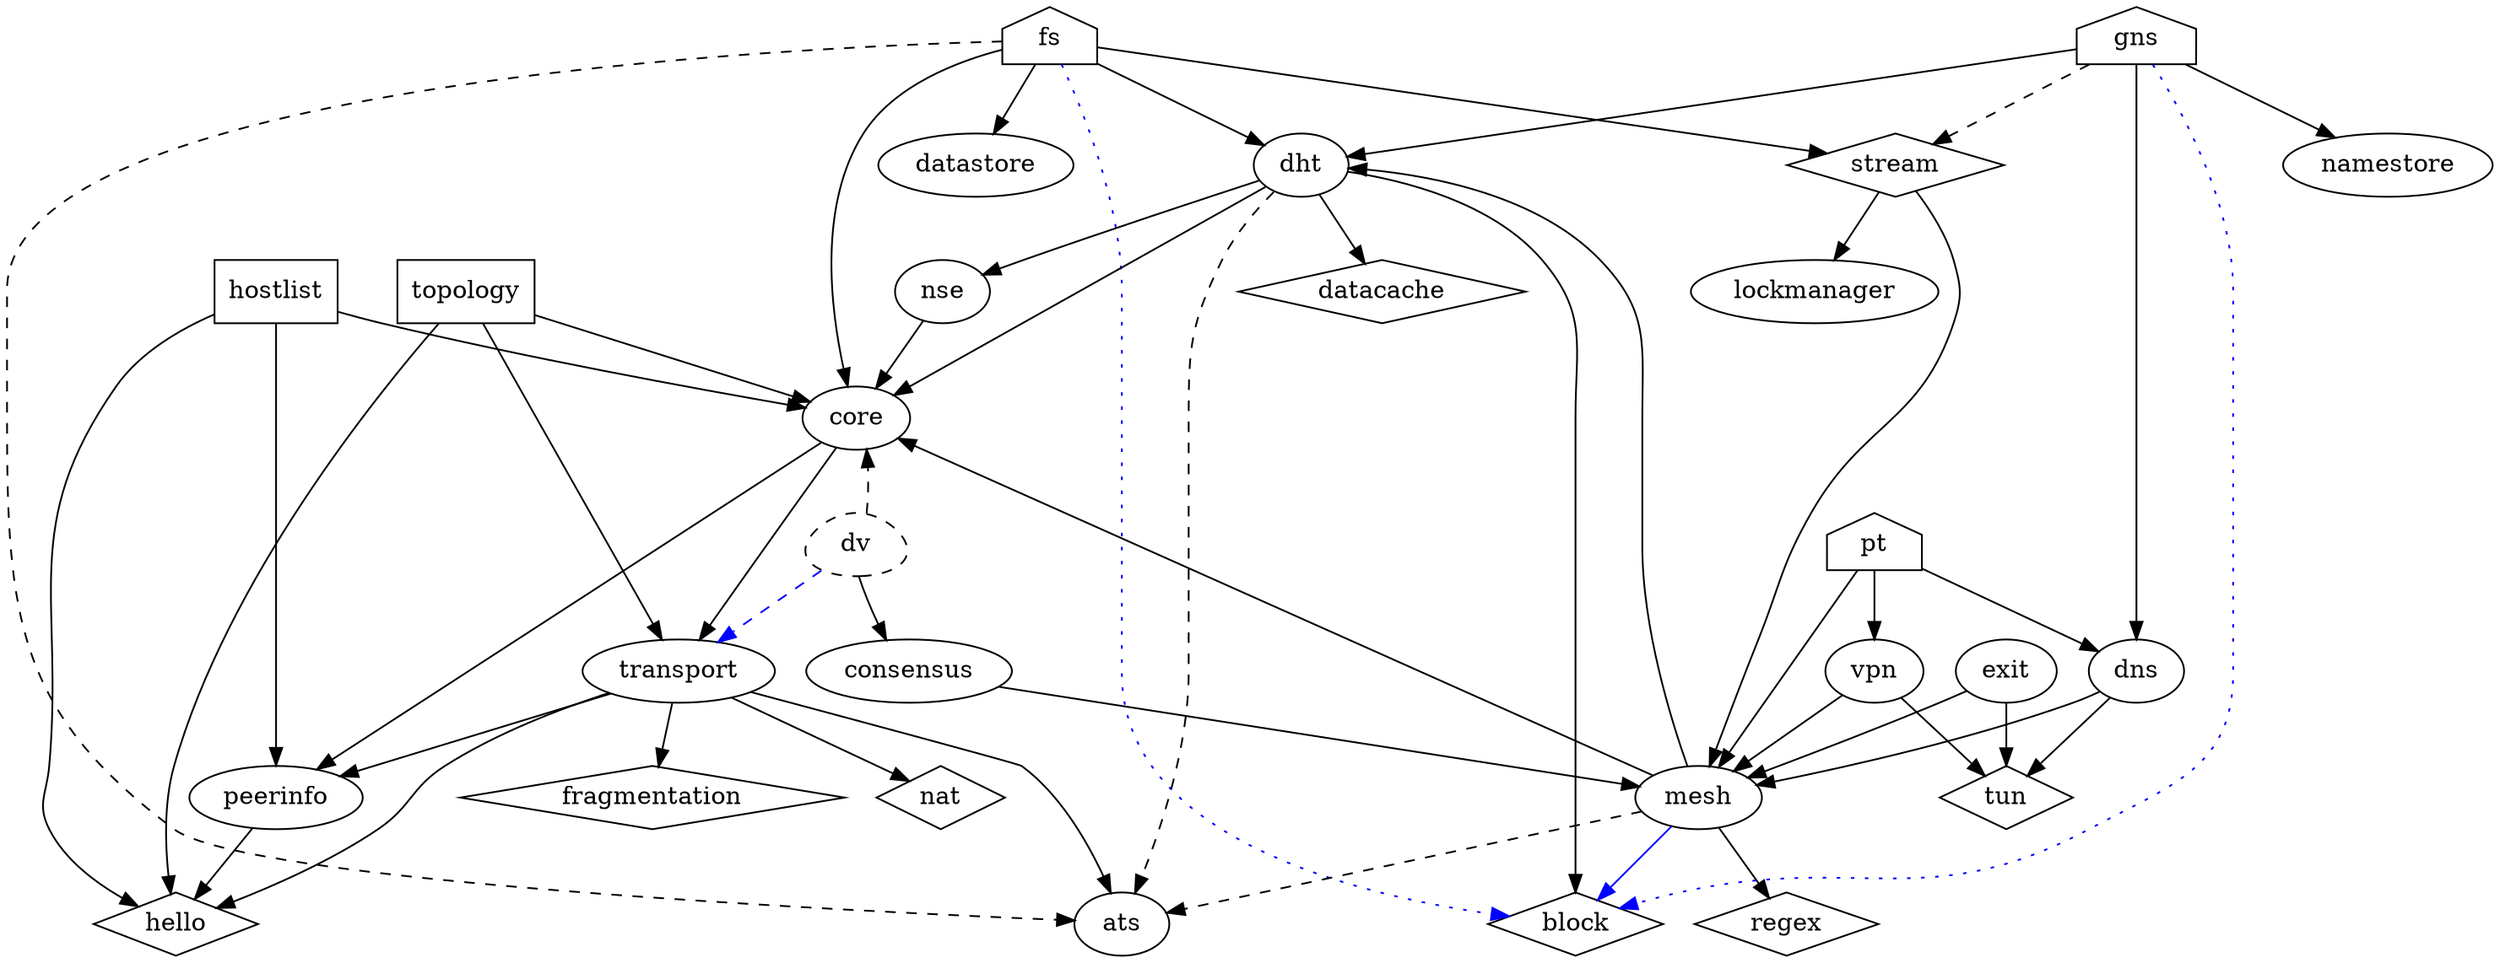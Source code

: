 // house = application
// circle (default) = service
// box = daemon
// diamond = library
// black line = dependency
// blue line = extension via plugin
// dashed = in planning

digraph dependencies {
splines = true;

  fs [shape=house];
  fs -> dht;
  fs -> core;
  fs -> datastore;
  fs -> stream;
  fs -> ats [style=dashed];
  fs -> block [style=dotted,color=blue];
  exit -> mesh;
  exit -> tun;
  vpn -> mesh;
  vpn -> tun;
  pt [shape=house];
  pt -> mesh;
  pt -> vpn;
  pt -> dns;
  dns -> mesh;
  dns -> tun;
  gns [shape=house];
  gns -> namestore;
  gns -> dns;
  gns -> dht;
  gns -> stream [style=dashed];
  gns -> block [style=dotted,color=blue];
//  psycd [style=dashed,shape=house];
//  psycd -> mesh [style=dashed];
  stream [shape=diamond];
  stream -> mesh;
  stream -> lockmanager;
  dht -> core;
  dht -> nse;
  dht -> block;
  dht -> datacache;
  dht -> ats [style=dashed];
  nse -> core;
  block [shape=diamond];
  datacache [shape=diamond];
  mesh -> core [weight=2];
  mesh -> dht;
  mesh -> regex;
  mesh -> block [color=blue];
  mesh -> ats [style=dashed];
  regex [shape=diamond];
  core -> transport;
  core -> peerinfo;
  topology [shape=box];
  topology -> transport;
  topology -> core;
  topology -> hello;
  hostlist [shape=box];
  hostlist -> core;
  hostlist -> peerinfo;
  hostlist -> hello;
  transport -> ats;
  transport -> hello;	  
  transport -> peerinfo;
  transport -> nat;
  transport -> fragmentation;
  dv [style=dashed,shape=egg,layer=core];
  dv -> transport [style=dashed,color=blue];
  dv -> core [style=dashed];
  dv -> consensus;
  consensus -> dv [style=invis]; // force dv below consensus
  consensus -> mesh;
  core -> dv [style=invis]; // force dv below core
  peerinfo -> hello;
  fragmentation [shape=diamond];
  hello [shape=diamond];
  nat [shape=diamond];
  tun [shape=diamond];

  subgraph STREAM {
    stream; lockmanager;
  }
  subgraph DHT {
    dht; nse; datacache; block;
  }
  subgraph MESH {
    mesh; regex;
  }
  subgraph TRANSPORT {
    transport; dv; peerinfo; hello; nat; ats;
  }
  subgraph CORE {
    core; hostlist; topology;
  }
  subgraph FS {
    fs; datastore;
  }
  subgraph GNS {
    gns; namestore;
  }
  subgraph VPN {
    vpn; pt; exit;
  }

}
